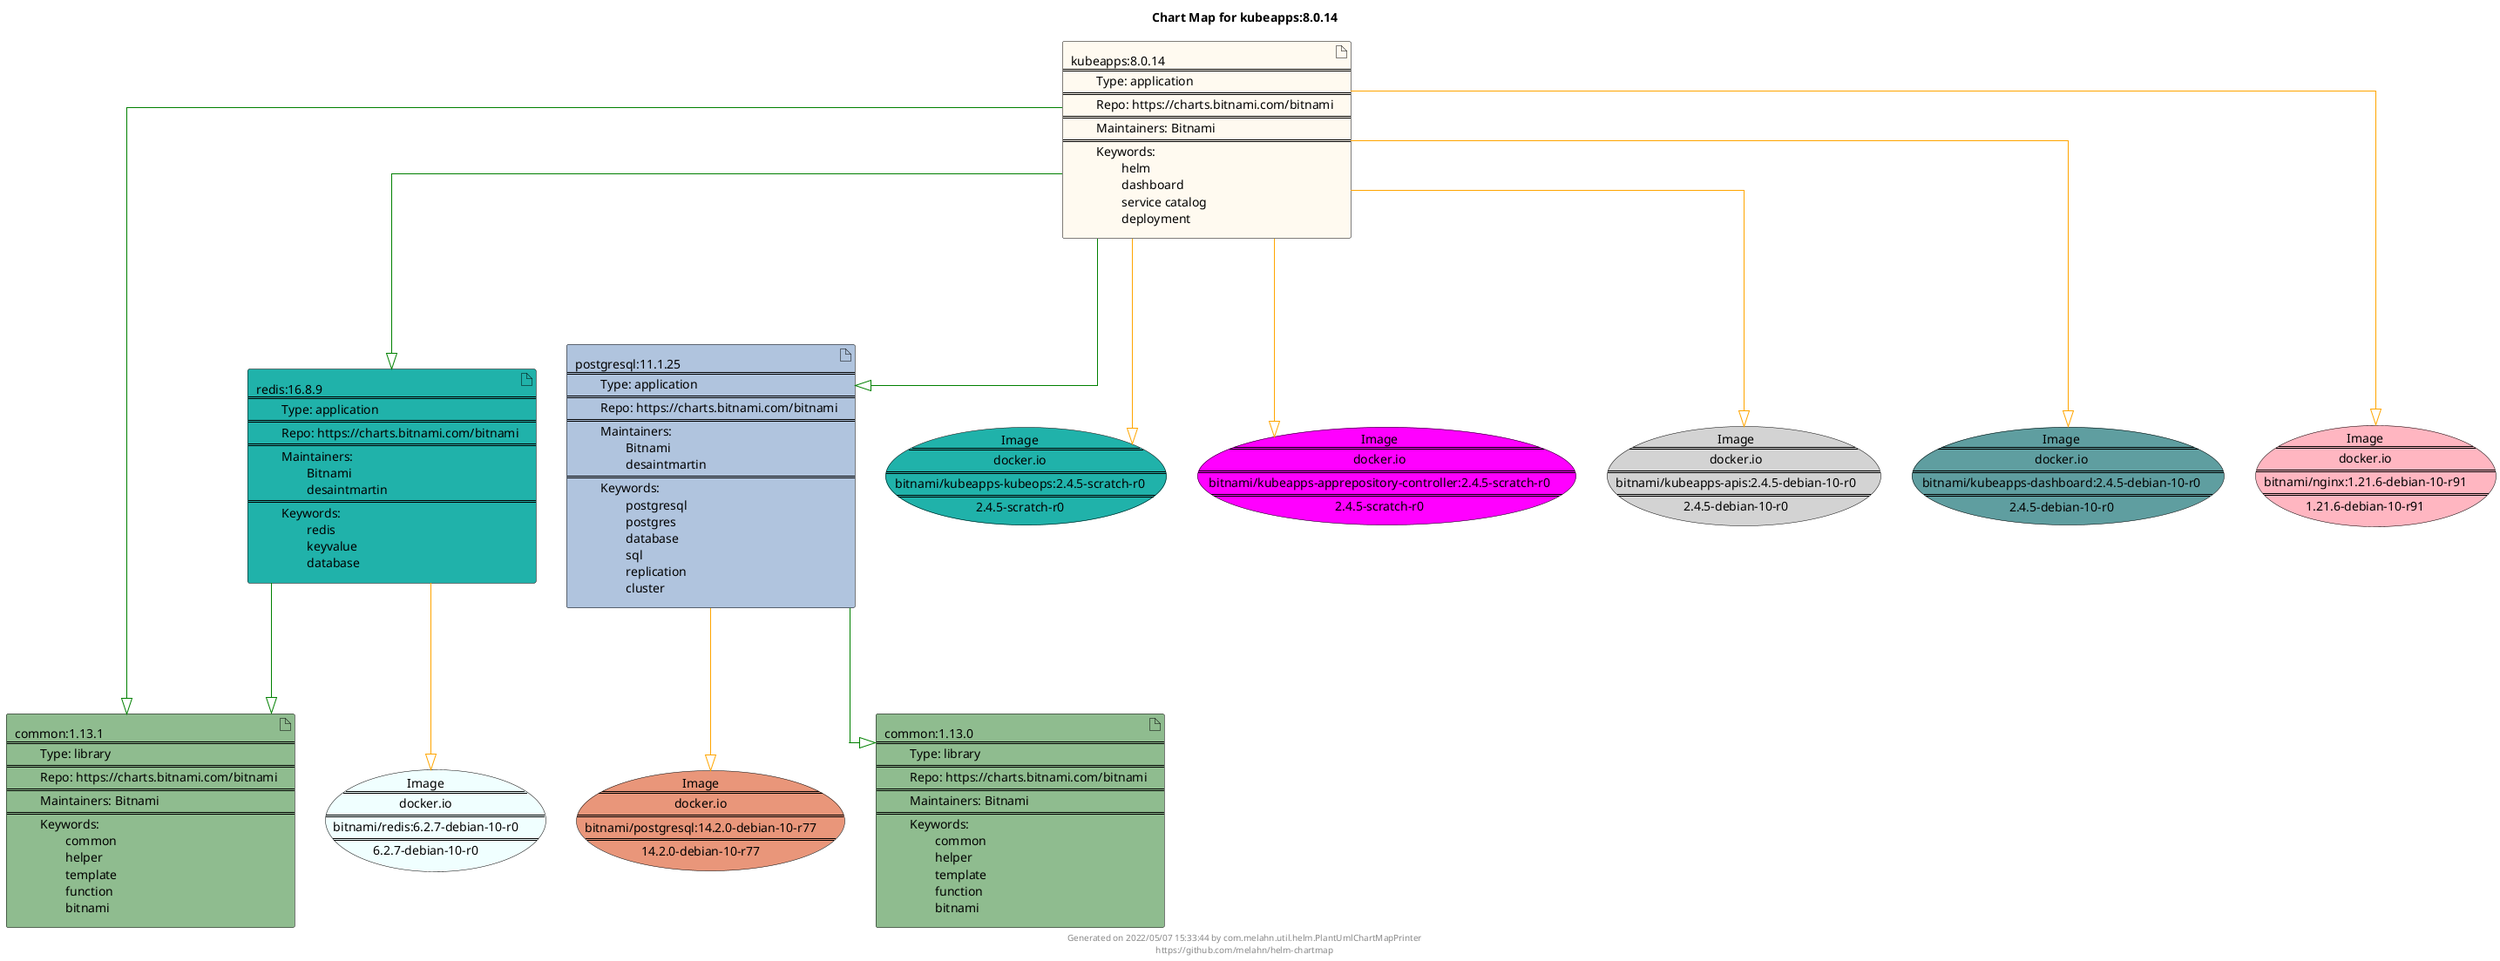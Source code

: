 @startuml
skinparam linetype ortho
skinparam backgroundColor white
skinparam usecaseBorderColor black
skinparam usecaseArrowColor LightSlateGray
skinparam artifactBorderColor black
skinparam artifactArrowColor LightSlateGray

title Chart Map for kubeapps:8.0.14

'There are 5 referenced Helm Charts
artifact "common:1.13.1\n====\n\tType: library\n====\n\tRepo: https://charts.bitnami.com/bitnami\n====\n\tMaintainers: Bitnami\n====\n\tKeywords: \n\t\tcommon\n\t\thelper\n\t\ttemplate\n\t\tfunction\n\t\tbitnami" as common_1_13_1 #DarkSeaGreen
artifact "common:1.13.0\n====\n\tType: library\n====\n\tRepo: https://charts.bitnami.com/bitnami\n====\n\tMaintainers: Bitnami\n====\n\tKeywords: \n\t\tcommon\n\t\thelper\n\t\ttemplate\n\t\tfunction\n\t\tbitnami" as common_1_13_0 #DarkSeaGreen
artifact "postgresql:11.1.25\n====\n\tType: application\n====\n\tRepo: https://charts.bitnami.com/bitnami\n====\n\tMaintainers: \n\t\tBitnami\n\t\tdesaintmartin\n====\n\tKeywords: \n\t\tpostgresql\n\t\tpostgres\n\t\tdatabase\n\t\tsql\n\t\treplication\n\t\tcluster" as postgresql_11_1_25 #LightSteelBlue
artifact "kubeapps:8.0.14\n====\n\tType: application\n====\n\tRepo: https://charts.bitnami.com/bitnami\n====\n\tMaintainers: Bitnami\n====\n\tKeywords: \n\t\thelm\n\t\tdashboard\n\t\tservice catalog\n\t\tdeployment" as kubeapps_8_0_14 #FloralWhite
artifact "redis:16.8.9\n====\n\tType: application\n====\n\tRepo: https://charts.bitnami.com/bitnami\n====\n\tMaintainers: \n\t\tBitnami\n\t\tdesaintmartin\n====\n\tKeywords: \n\t\tredis\n\t\tkeyvalue\n\t\tdatabase" as redis_16_8_9 #LightSeaGreen

'There are 7 referenced Docker Images
usecase "Image\n====\ndocker.io\n====\nbitnami/postgresql:14.2.0-debian-10-r77\n====\n14.2.0-debian-10-r77" as docker_io_bitnami_postgresql_14_2_0_debian_10_r77 #DarkSalmon
usecase "Image\n====\ndocker.io\n====\nbitnami/kubeapps-kubeops:2.4.5-scratch-r0\n====\n2.4.5-scratch-r0" as docker_io_bitnami_kubeapps_kubeops_2_4_5_scratch_r0 #LightSeaGreen
usecase "Image\n====\ndocker.io\n====\nbitnami/kubeapps-apprepository-controller:2.4.5-scratch-r0\n====\n2.4.5-scratch-r0" as docker_io_bitnami_kubeapps_apprepository_controller_2_4_5_scratch_r0 #Fuchsia
usecase "Image\n====\ndocker.io\n====\nbitnami/kubeapps-apis:2.4.5-debian-10-r0\n====\n2.4.5-debian-10-r0" as docker_io_bitnami_kubeapps_apis_2_4_5_debian_10_r0 #LightGrey
usecase "Image\n====\ndocker.io\n====\nbitnami/kubeapps-dashboard:2.4.5-debian-10-r0\n====\n2.4.5-debian-10-r0" as docker_io_bitnami_kubeapps_dashboard_2_4_5_debian_10_r0 #CadetBlue
usecase "Image\n====\ndocker.io\n====\nbitnami/redis:6.2.7-debian-10-r0\n====\n6.2.7-debian-10-r0" as docker_io_bitnami_redis_6_2_7_debian_10_r0 #Azure
usecase "Image\n====\ndocker.io\n====\nbitnami/nginx:1.21.6-debian-10-r91\n====\n1.21.6-debian-10-r91" as docker_io_bitnami_nginx_1_21_6_debian_10_r91 #LightPink

'Chart Dependencies
kubeapps_8_0_14--[#green]-|>postgresql_11_1_25
postgresql_11_1_25--[#green]-|>common_1_13_0
kubeapps_8_0_14--[#green]-|>common_1_13_1
kubeapps_8_0_14--[#green]-|>redis_16_8_9
redis_16_8_9--[#green]-|>common_1_13_1
postgresql_11_1_25--[#orange]-|>docker_io_bitnami_postgresql_14_2_0_debian_10_r77
kubeapps_8_0_14--[#orange]-|>docker_io_bitnami_kubeapps_dashboard_2_4_5_debian_10_r0
kubeapps_8_0_14--[#orange]-|>docker_io_bitnami_kubeapps_apis_2_4_5_debian_10_r0
kubeapps_8_0_14--[#orange]-|>docker_io_bitnami_kubeapps_apprepository_controller_2_4_5_scratch_r0
kubeapps_8_0_14--[#orange]-|>docker_io_bitnami_nginx_1_21_6_debian_10_r91
kubeapps_8_0_14--[#orange]-|>docker_io_bitnami_kubeapps_kubeops_2_4_5_scratch_r0
redis_16_8_9--[#orange]-|>docker_io_bitnami_redis_6_2_7_debian_10_r0

center footer Generated on 2022/05/07 15:33:44 by com.melahn.util.helm.PlantUmlChartMapPrinter\nhttps://github.com/melahn/helm-chartmap
@enduml
